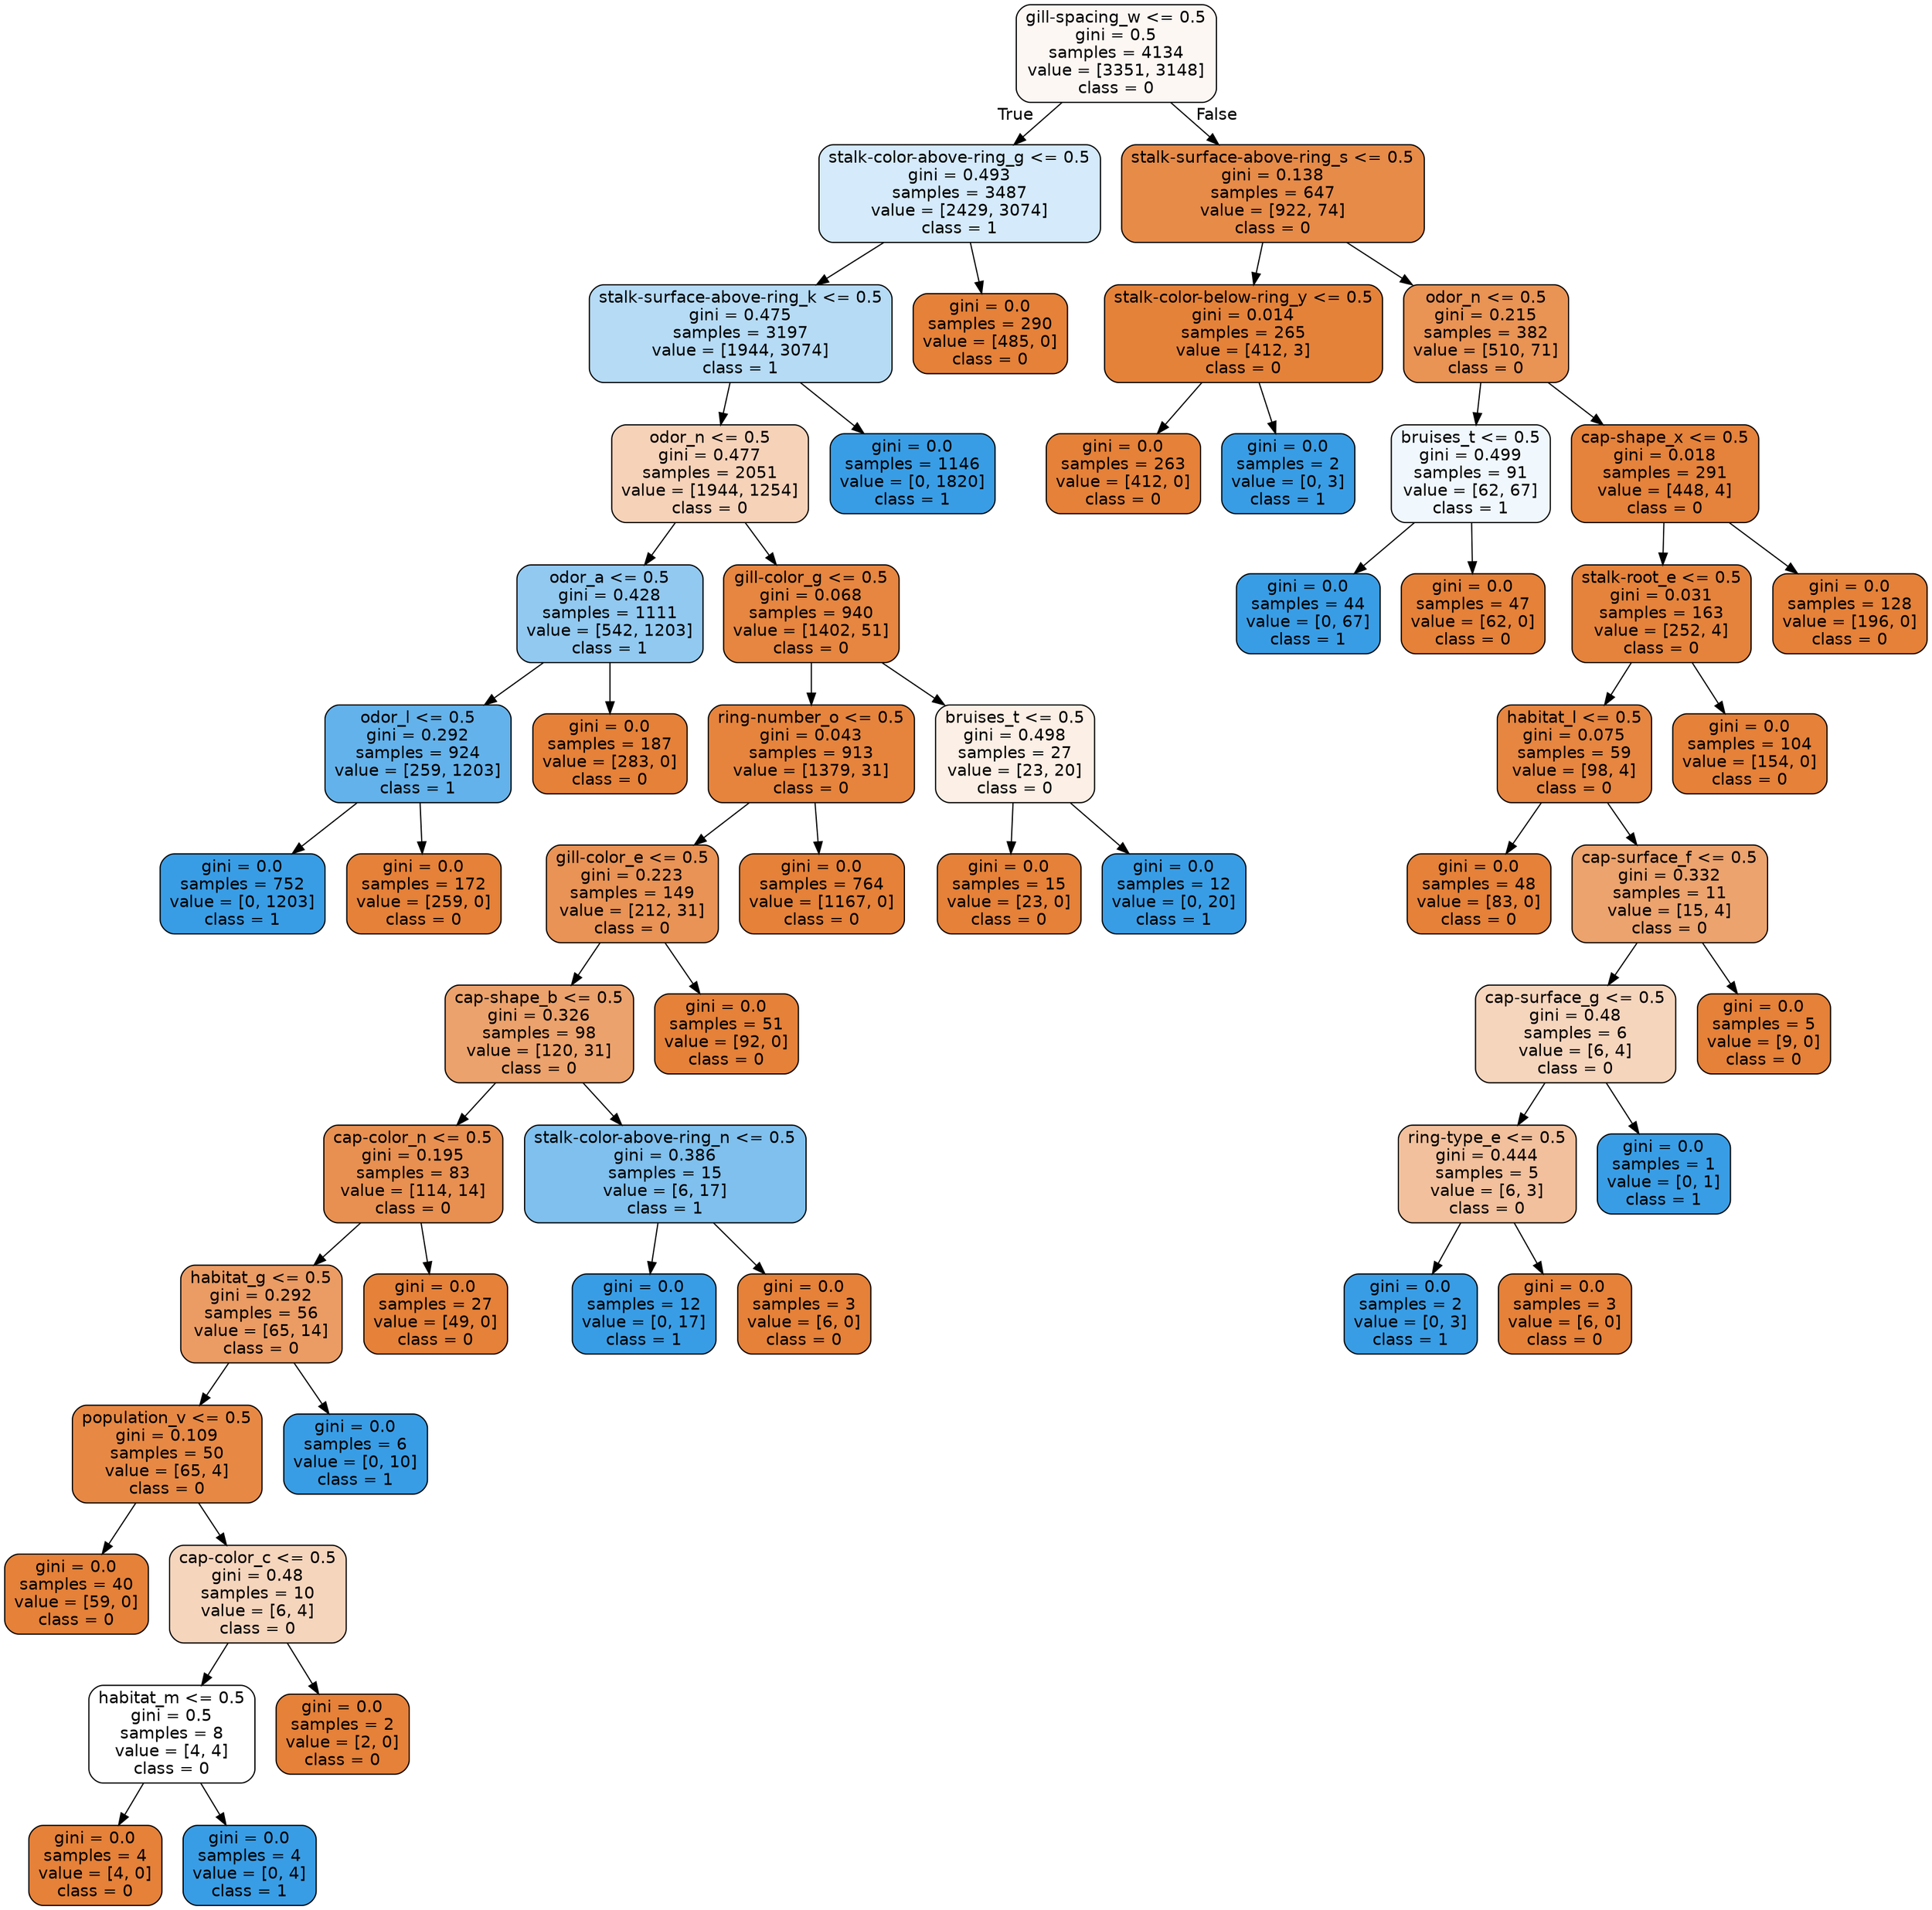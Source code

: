 digraph Tree {
node [shape=box, style="filled, rounded", color="black", fontname="helvetica"] ;
edge [fontname="helvetica"] ;
0 [label="gill-spacing_w <= 0.5\ngini = 0.5\nsamples = 4134\nvalue = [3351, 3148]\nclass = 0", fillcolor="#fdf7f3"] ;
1 [label="stalk-color-above-ring_g <= 0.5\ngini = 0.493\nsamples = 3487\nvalue = [2429, 3074]\nclass = 1", fillcolor="#d5eafa"] ;
0 -> 1 [labeldistance=2.5, labelangle=45, headlabel="True"] ;
2 [label="stalk-surface-above-ring_k <= 0.5\ngini = 0.475\nsamples = 3197\nvalue = [1944, 3074]\nclass = 1", fillcolor="#b6dbf5"] ;
1 -> 2 ;
3 [label="odor_n <= 0.5\ngini = 0.477\nsamples = 2051\nvalue = [1944, 1254]\nclass = 0", fillcolor="#f6d2b9"] ;
2 -> 3 ;
4 [label="odor_a <= 0.5\ngini = 0.428\nsamples = 1111\nvalue = [542, 1203]\nclass = 1", fillcolor="#92c9f1"] ;
3 -> 4 ;
5 [label="odor_l <= 0.5\ngini = 0.292\nsamples = 924\nvalue = [259, 1203]\nclass = 1", fillcolor="#64b2eb"] ;
4 -> 5 ;
6 [label="gini = 0.0\nsamples = 752\nvalue = [0, 1203]\nclass = 1", fillcolor="#399de5"] ;
5 -> 6 ;
7 [label="gini = 0.0\nsamples = 172\nvalue = [259, 0]\nclass = 0", fillcolor="#e58139"] ;
5 -> 7 ;
8 [label="gini = 0.0\nsamples = 187\nvalue = [283, 0]\nclass = 0", fillcolor="#e58139"] ;
4 -> 8 ;
9 [label="gill-color_g <= 0.5\ngini = 0.068\nsamples = 940\nvalue = [1402, 51]\nclass = 0", fillcolor="#e68640"] ;
3 -> 9 ;
10 [label="ring-number_o <= 0.5\ngini = 0.043\nsamples = 913\nvalue = [1379, 31]\nclass = 0", fillcolor="#e6843d"] ;
9 -> 10 ;
11 [label="gill-color_e <= 0.5\ngini = 0.223\nsamples = 149\nvalue = [212, 31]\nclass = 0", fillcolor="#e99356"] ;
10 -> 11 ;
12 [label="cap-shape_b <= 0.5\ngini = 0.326\nsamples = 98\nvalue = [120, 31]\nclass = 0", fillcolor="#eca26c"] ;
11 -> 12 ;
13 [label="cap-color_n <= 0.5\ngini = 0.195\nsamples = 83\nvalue = [114, 14]\nclass = 0", fillcolor="#e89051"] ;
12 -> 13 ;
14 [label="habitat_g <= 0.5\ngini = 0.292\nsamples = 56\nvalue = [65, 14]\nclass = 0", fillcolor="#eb9c64"] ;
13 -> 14 ;
15 [label="population_v <= 0.5\ngini = 0.109\nsamples = 50\nvalue = [65, 4]\nclass = 0", fillcolor="#e78945"] ;
14 -> 15 ;
16 [label="gini = 0.0\nsamples = 40\nvalue = [59, 0]\nclass = 0", fillcolor="#e58139"] ;
15 -> 16 ;
17 [label="cap-color_c <= 0.5\ngini = 0.48\nsamples = 10\nvalue = [6, 4]\nclass = 0", fillcolor="#f6d5bd"] ;
15 -> 17 ;
18 [label="habitat_m <= 0.5\ngini = 0.5\nsamples = 8\nvalue = [4, 4]\nclass = 0", fillcolor="#ffffff"] ;
17 -> 18 ;
19 [label="gini = 0.0\nsamples = 4\nvalue = [4, 0]\nclass = 0", fillcolor="#e58139"] ;
18 -> 19 ;
20 [label="gini = 0.0\nsamples = 4\nvalue = [0, 4]\nclass = 1", fillcolor="#399de5"] ;
18 -> 20 ;
21 [label="gini = 0.0\nsamples = 2\nvalue = [2, 0]\nclass = 0", fillcolor="#e58139"] ;
17 -> 21 ;
22 [label="gini = 0.0\nsamples = 6\nvalue = [0, 10]\nclass = 1", fillcolor="#399de5"] ;
14 -> 22 ;
23 [label="gini = 0.0\nsamples = 27\nvalue = [49, 0]\nclass = 0", fillcolor="#e58139"] ;
13 -> 23 ;
24 [label="stalk-color-above-ring_n <= 0.5\ngini = 0.386\nsamples = 15\nvalue = [6, 17]\nclass = 1", fillcolor="#7fc0ee"] ;
12 -> 24 ;
25 [label="gini = 0.0\nsamples = 12\nvalue = [0, 17]\nclass = 1", fillcolor="#399de5"] ;
24 -> 25 ;
26 [label="gini = 0.0\nsamples = 3\nvalue = [6, 0]\nclass = 0", fillcolor="#e58139"] ;
24 -> 26 ;
27 [label="gini = 0.0\nsamples = 51\nvalue = [92, 0]\nclass = 0", fillcolor="#e58139"] ;
11 -> 27 ;
28 [label="gini = 0.0\nsamples = 764\nvalue = [1167, 0]\nclass = 0", fillcolor="#e58139"] ;
10 -> 28 ;
29 [label="bruises_t <= 0.5\ngini = 0.498\nsamples = 27\nvalue = [23, 20]\nclass = 0", fillcolor="#fcefe5"] ;
9 -> 29 ;
30 [label="gini = 0.0\nsamples = 15\nvalue = [23, 0]\nclass = 0", fillcolor="#e58139"] ;
29 -> 30 ;
31 [label="gini = 0.0\nsamples = 12\nvalue = [0, 20]\nclass = 1", fillcolor="#399de5"] ;
29 -> 31 ;
32 [label="gini = 0.0\nsamples = 1146\nvalue = [0, 1820]\nclass = 1", fillcolor="#399de5"] ;
2 -> 32 ;
33 [label="gini = 0.0\nsamples = 290\nvalue = [485, 0]\nclass = 0", fillcolor="#e58139"] ;
1 -> 33 ;
34 [label="stalk-surface-above-ring_s <= 0.5\ngini = 0.138\nsamples = 647\nvalue = [922, 74]\nclass = 0", fillcolor="#e78b49"] ;
0 -> 34 [labeldistance=2.5, labelangle=-45, headlabel="False"] ;
35 [label="stalk-color-below-ring_y <= 0.5\ngini = 0.014\nsamples = 265\nvalue = [412, 3]\nclass = 0", fillcolor="#e5823a"] ;
34 -> 35 ;
36 [label="gini = 0.0\nsamples = 263\nvalue = [412, 0]\nclass = 0", fillcolor="#e58139"] ;
35 -> 36 ;
37 [label="gini = 0.0\nsamples = 2\nvalue = [0, 3]\nclass = 1", fillcolor="#399de5"] ;
35 -> 37 ;
38 [label="odor_n <= 0.5\ngini = 0.215\nsamples = 382\nvalue = [510, 71]\nclass = 0", fillcolor="#e99355"] ;
34 -> 38 ;
39 [label="bruises_t <= 0.5\ngini = 0.499\nsamples = 91\nvalue = [62, 67]\nclass = 1", fillcolor="#f0f8fd"] ;
38 -> 39 ;
40 [label="gini = 0.0\nsamples = 44\nvalue = [0, 67]\nclass = 1", fillcolor="#399de5"] ;
39 -> 40 ;
41 [label="gini = 0.0\nsamples = 47\nvalue = [62, 0]\nclass = 0", fillcolor="#e58139"] ;
39 -> 41 ;
42 [label="cap-shape_x <= 0.5\ngini = 0.018\nsamples = 291\nvalue = [448, 4]\nclass = 0", fillcolor="#e5823b"] ;
38 -> 42 ;
43 [label="stalk-root_e <= 0.5\ngini = 0.031\nsamples = 163\nvalue = [252, 4]\nclass = 0", fillcolor="#e5833c"] ;
42 -> 43 ;
44 [label="habitat_l <= 0.5\ngini = 0.075\nsamples = 59\nvalue = [98, 4]\nclass = 0", fillcolor="#e68641"] ;
43 -> 44 ;
45 [label="gini = 0.0\nsamples = 48\nvalue = [83, 0]\nclass = 0", fillcolor="#e58139"] ;
44 -> 45 ;
46 [label="cap-surface_f <= 0.5\ngini = 0.332\nsamples = 11\nvalue = [15, 4]\nclass = 0", fillcolor="#eca36e"] ;
44 -> 46 ;
47 [label="cap-surface_g <= 0.5\ngini = 0.48\nsamples = 6\nvalue = [6, 4]\nclass = 0", fillcolor="#f6d5bd"] ;
46 -> 47 ;
48 [label="ring-type_e <= 0.5\ngini = 0.444\nsamples = 5\nvalue = [6, 3]\nclass = 0", fillcolor="#f2c09c"] ;
47 -> 48 ;
49 [label="gini = 0.0\nsamples = 2\nvalue = [0, 3]\nclass = 1", fillcolor="#399de5"] ;
48 -> 49 ;
50 [label="gini = 0.0\nsamples = 3\nvalue = [6, 0]\nclass = 0", fillcolor="#e58139"] ;
48 -> 50 ;
51 [label="gini = 0.0\nsamples = 1\nvalue = [0, 1]\nclass = 1", fillcolor="#399de5"] ;
47 -> 51 ;
52 [label="gini = 0.0\nsamples = 5\nvalue = [9, 0]\nclass = 0", fillcolor="#e58139"] ;
46 -> 52 ;
53 [label="gini = 0.0\nsamples = 104\nvalue = [154, 0]\nclass = 0", fillcolor="#e58139"] ;
43 -> 53 ;
54 [label="gini = 0.0\nsamples = 128\nvalue = [196, 0]\nclass = 0", fillcolor="#e58139"] ;
42 -> 54 ;
}